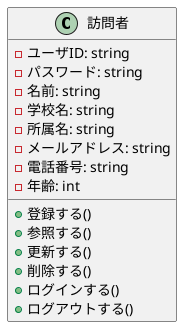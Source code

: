 @startuml .

class 訪問者 {
    - ユーザID: string
    ' パスワードは8文字以上
    - パスワード: string
    - 名前: string
    - 学校名: string
    - 所属名: string
    - メールアドレス: string
    - 電話番号: string
    - 年齢: int

    + 登録する()
    + 参照する()
    + 更新する()
    + 削除する()
    + ログインする()
    + ログアウトする()
    }

@enduml